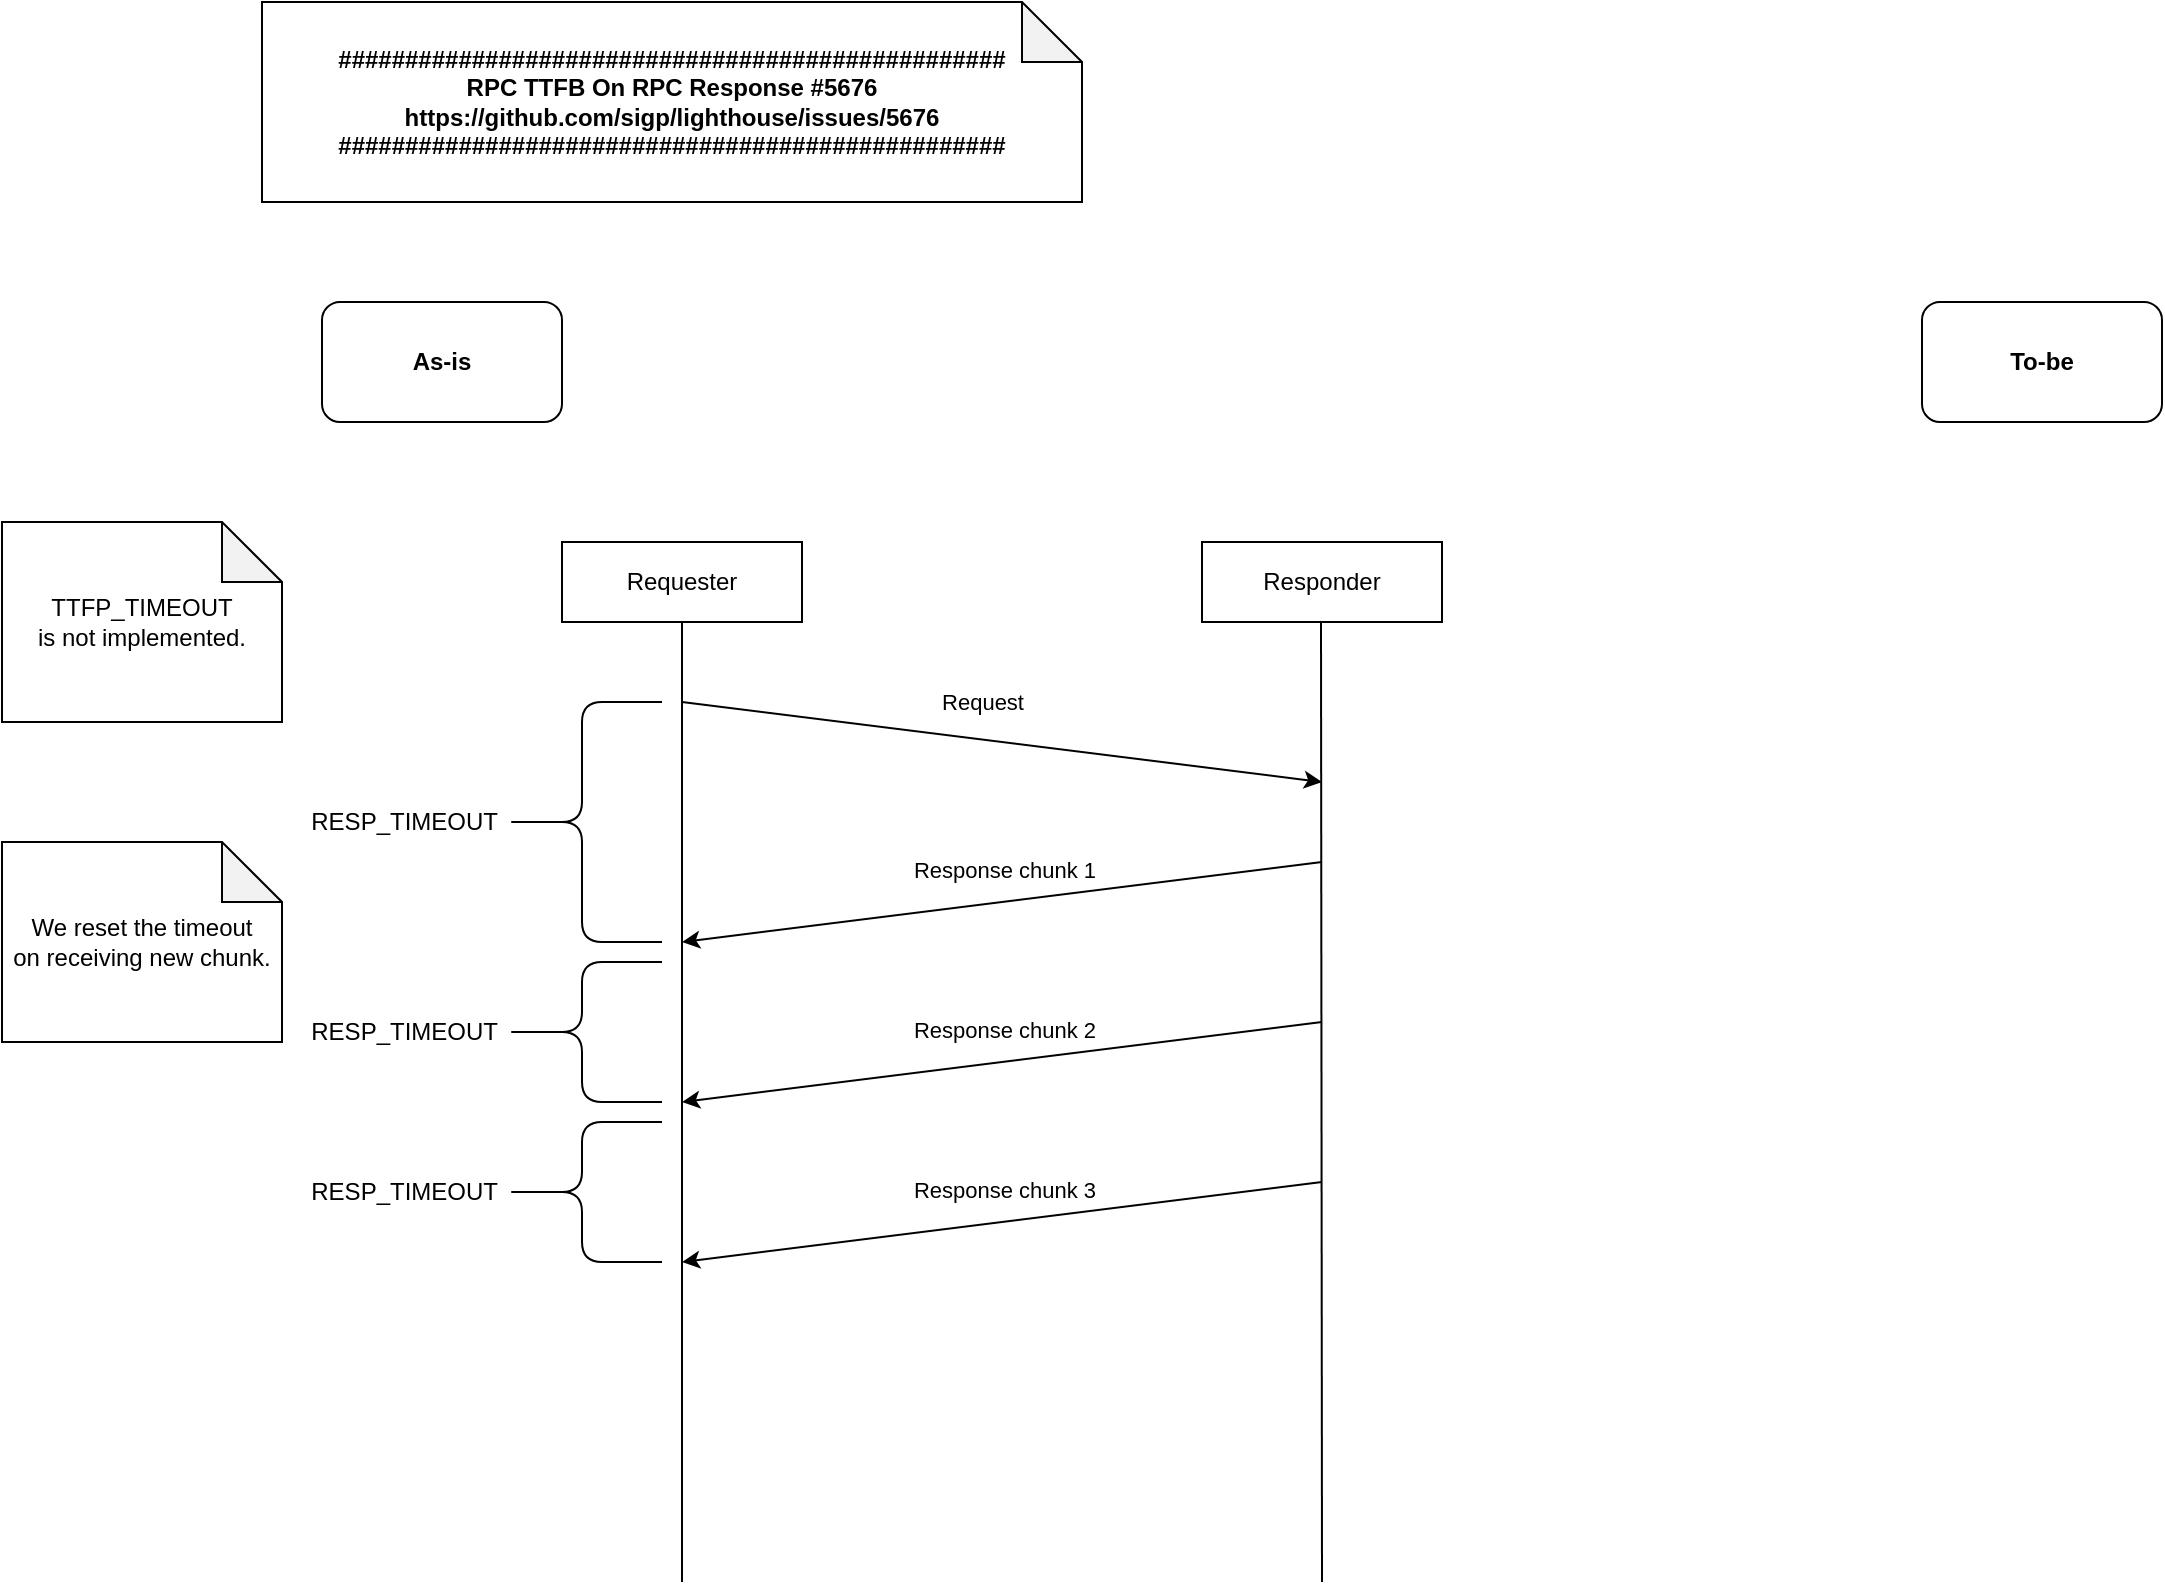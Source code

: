 <mxfile>
    <diagram id="T8pmpTCMuDaPm9wjzUCa" name="Page-1">
        <mxGraphModel dx="2542" dy="1088" grid="1" gridSize="10" guides="1" tooltips="1" connect="1" arrows="1" fold="1" page="1" pageScale="1" pageWidth="827" pageHeight="1169" background="none" math="0" shadow="0">
            <root>
                <mxCell id="0"/>
                <mxCell id="1" parent="0"/>
                <mxCell id="11" value="##################################################&lt;br&gt;RPC TTFB On RPC Response #5676&lt;br&gt;https://github.com/sigp/lighthouse/issues/5676&lt;br&gt;##################################################" style="shape=note;whiteSpace=wrap;html=1;backgroundOutline=1;darkOpacity=0.05;fontStyle=1" parent="1" vertex="1">
                    <mxGeometry x="10" y="10" width="410" height="100" as="geometry"/>
                </mxCell>
                <mxCell id="145" value="As-is" style="rounded=1;whiteSpace=wrap;html=1;fontStyle=1" parent="1" vertex="1">
                    <mxGeometry x="40" y="160" width="120" height="60" as="geometry"/>
                </mxCell>
                <mxCell id="146" value="To-be" style="rounded=1;whiteSpace=wrap;html=1;fontStyle=1" parent="1" vertex="1">
                    <mxGeometry x="840" y="160" width="120" height="60" as="geometry"/>
                </mxCell>
                <mxCell id="147" value="Requester" style="rounded=0;whiteSpace=wrap;html=1;fontStyle=0" vertex="1" parent="1">
                    <mxGeometry x="160" y="280" width="120" height="40" as="geometry"/>
                </mxCell>
                <mxCell id="148" value="Responder" style="rounded=0;whiteSpace=wrap;html=1;fontStyle=0" vertex="1" parent="1">
                    <mxGeometry x="480" y="280" width="120" height="40" as="geometry"/>
                </mxCell>
                <mxCell id="149" value="" style="endArrow=none;html=1;entryX=0.5;entryY=1;entryDx=0;entryDy=0;" edge="1" parent="1" target="147">
                    <mxGeometry width="50" height="50" relative="1" as="geometry">
                        <mxPoint x="220" y="800" as="sourcePoint"/>
                        <mxPoint x="270" y="430" as="targetPoint"/>
                    </mxGeometry>
                </mxCell>
                <mxCell id="150" value="" style="endArrow=none;html=1;entryX=0.5;entryY=1;entryDx=0;entryDy=0;" edge="1" parent="1">
                    <mxGeometry width="50" height="50" relative="1" as="geometry">
                        <mxPoint x="540" y="800" as="sourcePoint"/>
                        <mxPoint x="539.5" y="320" as="targetPoint"/>
                    </mxGeometry>
                </mxCell>
                <mxCell id="151" value="" style="endArrow=classic;html=1;" edge="1" parent="1">
                    <mxGeometry width="50" height="50" relative="1" as="geometry">
                        <mxPoint x="220" y="360" as="sourcePoint"/>
                        <mxPoint x="540" y="400" as="targetPoint"/>
                    </mxGeometry>
                </mxCell>
                <mxCell id="152" value="Request" style="edgeLabel;html=1;align=center;verticalAlign=middle;resizable=0;points=[];" vertex="1" connectable="0" parent="151">
                    <mxGeometry x="-0.158" y="2" relative="1" as="geometry">
                        <mxPoint x="15" y="-15" as="offset"/>
                    </mxGeometry>
                </mxCell>
                <mxCell id="153" value="" style="endArrow=classic;html=1;" edge="1" parent="1">
                    <mxGeometry width="50" height="50" relative="1" as="geometry">
                        <mxPoint x="540" y="440" as="sourcePoint"/>
                        <mxPoint x="220" y="480" as="targetPoint"/>
                    </mxGeometry>
                </mxCell>
                <mxCell id="154" value="Response chunk 1" style="edgeLabel;html=1;align=center;verticalAlign=middle;resizable=0;points=[];" vertex="1" connectable="0" parent="153">
                    <mxGeometry x="-0.158" y="2" relative="1" as="geometry">
                        <mxPoint x="-25" y="-15" as="offset"/>
                    </mxGeometry>
                </mxCell>
                <mxCell id="155" value="" style="endArrow=classic;html=1;" edge="1" parent="1">
                    <mxGeometry width="50" height="50" relative="1" as="geometry">
                        <mxPoint x="540" y="520" as="sourcePoint"/>
                        <mxPoint x="220" y="560" as="targetPoint"/>
                    </mxGeometry>
                </mxCell>
                <mxCell id="156" value="Response chunk 2" style="edgeLabel;html=1;align=center;verticalAlign=middle;resizable=0;points=[];" vertex="1" connectable="0" parent="155">
                    <mxGeometry x="-0.158" y="2" relative="1" as="geometry">
                        <mxPoint x="-25" y="-15" as="offset"/>
                    </mxGeometry>
                </mxCell>
                <mxCell id="157" value="" style="endArrow=classic;html=1;" edge="1" parent="1">
                    <mxGeometry width="50" height="50" relative="1" as="geometry">
                        <mxPoint x="540" y="600" as="sourcePoint"/>
                        <mxPoint x="220" y="640" as="targetPoint"/>
                    </mxGeometry>
                </mxCell>
                <mxCell id="158" value="Response chunk 3" style="edgeLabel;html=1;align=center;verticalAlign=middle;resizable=0;points=[];" vertex="1" connectable="0" parent="157">
                    <mxGeometry x="-0.158" y="2" relative="1" as="geometry">
                        <mxPoint x="-25" y="-15" as="offset"/>
                    </mxGeometry>
                </mxCell>
                <mxCell id="166" value="RESP_TIMEOUT" style="shape=curlyBracket;whiteSpace=wrap;html=1;rounded=1;labelPosition=left;verticalLabelPosition=middle;align=right;verticalAlign=middle;" vertex="1" parent="1">
                    <mxGeometry x="130" y="490" width="80" height="70" as="geometry"/>
                </mxCell>
                <mxCell id="167" value="RESP_TIMEOUT" style="shape=curlyBracket;whiteSpace=wrap;html=1;rounded=1;labelPosition=left;verticalLabelPosition=middle;align=right;verticalAlign=middle;" vertex="1" parent="1">
                    <mxGeometry x="130" y="360" width="80" height="120" as="geometry"/>
                </mxCell>
                <mxCell id="168" value="RESP_TIMEOUT" style="shape=curlyBracket;whiteSpace=wrap;html=1;rounded=1;labelPosition=left;verticalLabelPosition=middle;align=right;verticalAlign=middle;" vertex="1" parent="1">
                    <mxGeometry x="130" y="570" width="80" height="70" as="geometry"/>
                </mxCell>
                <mxCell id="170" value="We reset the timeout &lt;br&gt;on receiving new chunk." style="shape=note;whiteSpace=wrap;html=1;backgroundOutline=1;darkOpacity=0.05;" vertex="1" parent="1">
                    <mxGeometry x="-120" y="430" width="140" height="100" as="geometry"/>
                </mxCell>
                <mxCell id="172" value="TTFP_TIMEOUT&lt;br&gt;is not implemented." style="shape=note;whiteSpace=wrap;html=1;backgroundOutline=1;darkOpacity=0.05;" vertex="1" parent="1">
                    <mxGeometry x="-120" y="270" width="140" height="100" as="geometry"/>
                </mxCell>
            </root>
        </mxGraphModel>
    </diagram>
</mxfile>